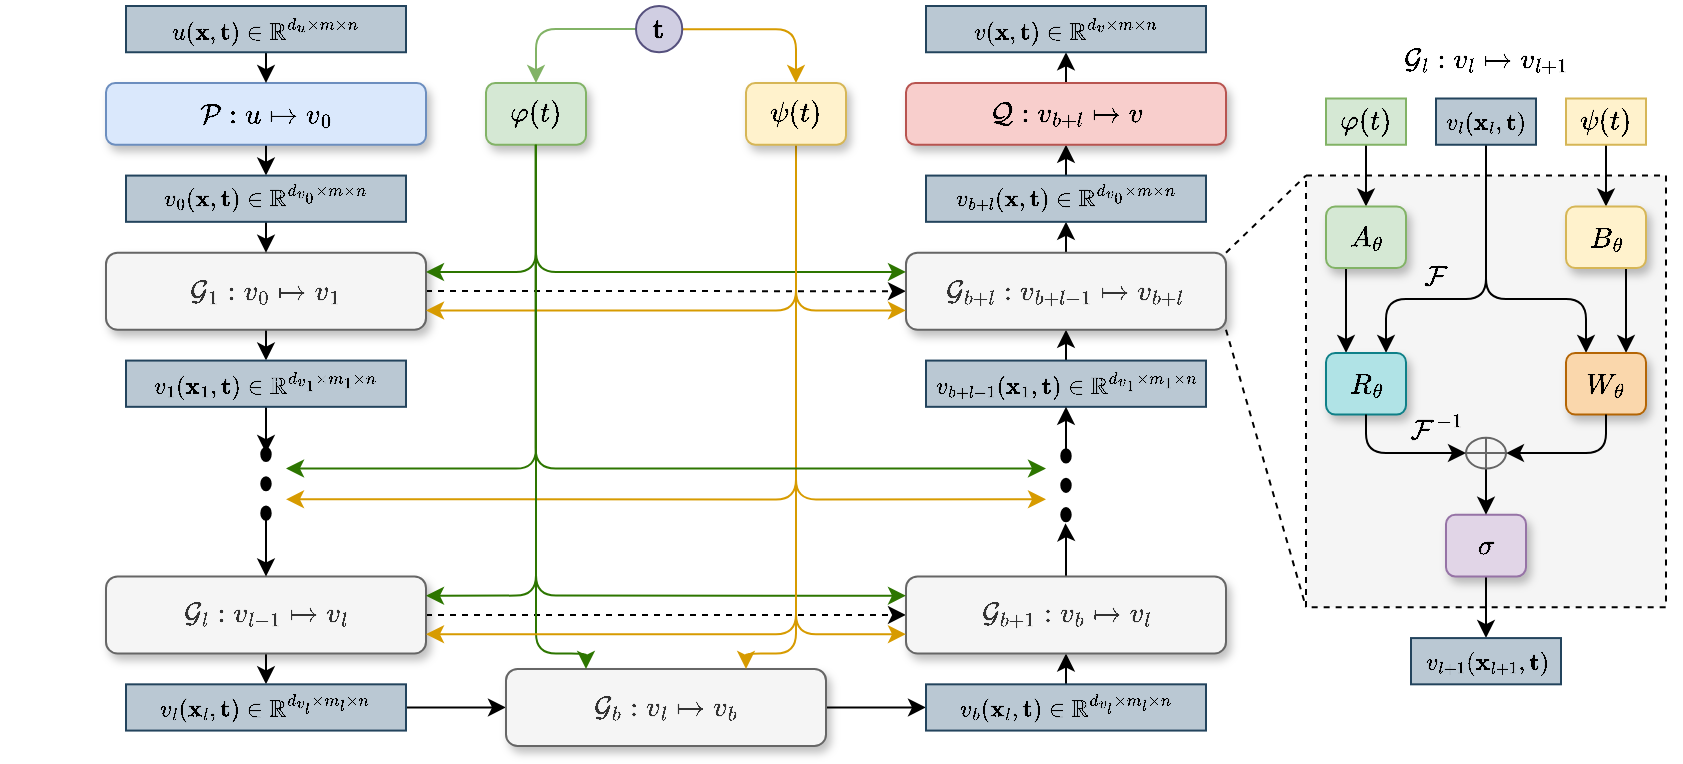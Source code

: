 <mxfile version="24.4.0" type="device">
  <diagram name="Page-1" id="XFqLTiHVCZTewsfokvyB">
    <mxGraphModel dx="492" dy="317" grid="1" gridSize="10" guides="1" tooltips="1" connect="1" arrows="1" fold="1" page="1" pageScale="1" pageWidth="850" pageHeight="1100" math="1" shadow="0">
      <root>
        <mxCell id="0" />
        <mxCell id="1" parent="0" />
        <mxCell id="8yQhMgHfjYW6Fa5V82m2-111" value="" style="group" parent="1" vertex="1" connectable="0">
          <mxGeometry x="40" y="70" width="780" height="370" as="geometry" />
        </mxCell>
        <mxCell id="8yQhMgHfjYW6Fa5V82m2-61" style="edgeStyle=orthogonalEdgeStyle;rounded=0;orthogonalLoop=1;jettySize=auto;html=1;exitX=0.5;exitY=1;exitDx=0;exitDy=0;entryX=0.5;entryY=0;entryDx=0;entryDy=0;" parent="8yQhMgHfjYW6Fa5V82m2-111" source="8yQhMgHfjYW6Fa5V82m2-1" target="8yQhMgHfjYW6Fa5V82m2-29" edge="1">
          <mxGeometry relative="1" as="geometry" />
        </mxCell>
        <mxCell id="8yQhMgHfjYW6Fa5V82m2-112" style="edgeStyle=orthogonalEdgeStyle;rounded=0;orthogonalLoop=1;jettySize=auto;html=1;entryX=0;entryY=0.5;entryDx=0;entryDy=0;dashed=1;" parent="8yQhMgHfjYW6Fa5V82m2-111" source="8yQhMgHfjYW6Fa5V82m2-1" target="8yQhMgHfjYW6Fa5V82m2-36" edge="1">
          <mxGeometry relative="1" as="geometry" />
        </mxCell>
        <mxCell id="8yQhMgHfjYW6Fa5V82m2-1" value="$$\mathcal{G}_1:v_0\mapsto v_1$$" style="rounded=1;whiteSpace=wrap;html=1;fillColor=#f5f5f5;strokeColor=#666666;fontColor=#333333;gradientColor=none;shadow=1;glass=0;" parent="8yQhMgHfjYW6Fa5V82m2-111" vertex="1">
          <mxGeometry y="123.333" width="160" height="38.542" as="geometry" />
        </mxCell>
        <mxCell id="8yQhMgHfjYW6Fa5V82m2-59" style="edgeStyle=orthogonalEdgeStyle;rounded=0;orthogonalLoop=1;jettySize=auto;html=1;exitX=0.5;exitY=1;exitDx=0;exitDy=0;entryX=0.5;entryY=0;entryDx=0;entryDy=0;" parent="8yQhMgHfjYW6Fa5V82m2-111" source="8yQhMgHfjYW6Fa5V82m2-16" target="8yQhMgHfjYW6Fa5V82m2-21" edge="1">
          <mxGeometry relative="1" as="geometry" />
        </mxCell>
        <mxCell id="8yQhMgHfjYW6Fa5V82m2-16" value="$$\mathcal{P}:u\mapsto v_0$$" style="rounded=1;whiteSpace=wrap;html=1;fillColor=#dae8fc;strokeColor=#6c8ebf;shadow=1;glass=0;" parent="8yQhMgHfjYW6Fa5V82m2-111" vertex="1">
          <mxGeometry y="38.542" width="160" height="30.833" as="geometry" />
        </mxCell>
        <mxCell id="8yQhMgHfjYW6Fa5V82m2-60" style="edgeStyle=orthogonalEdgeStyle;rounded=0;orthogonalLoop=1;jettySize=auto;html=1;exitX=0.5;exitY=1;exitDx=0;exitDy=0;entryX=0.5;entryY=0;entryDx=0;entryDy=0;" parent="8yQhMgHfjYW6Fa5V82m2-111" source="8yQhMgHfjYW6Fa5V82m2-21" target="8yQhMgHfjYW6Fa5V82m2-1" edge="1">
          <mxGeometry relative="1" as="geometry" />
        </mxCell>
        <mxCell id="8yQhMgHfjYW6Fa5V82m2-21" value="&lt;font style=&quot;font-size: 10px;&quot;&gt;$$v_0(\mathbf{x},\mathbf{t})\in\mathbb{R}^{d_{v_0}\times m\times n}$$&lt;/font&gt;" style="rounded=0;whiteSpace=wrap;html=1;fillColor=#bac8d3;strokeColor=#23445d;container=0;" parent="8yQhMgHfjYW6Fa5V82m2-111" vertex="1">
          <mxGeometry x="10" y="84.792" width="140" height="23.125" as="geometry" />
        </mxCell>
        <mxCell id="8yQhMgHfjYW6Fa5V82m2-58" style="edgeStyle=orthogonalEdgeStyle;rounded=0;orthogonalLoop=1;jettySize=auto;html=1;exitX=0.5;exitY=1;exitDx=0;exitDy=0;entryX=0.5;entryY=0;entryDx=0;entryDy=0;" parent="8yQhMgHfjYW6Fa5V82m2-111" source="8yQhMgHfjYW6Fa5V82m2-28" target="8yQhMgHfjYW6Fa5V82m2-16" edge="1">
          <mxGeometry relative="1" as="geometry" />
        </mxCell>
        <mxCell id="8yQhMgHfjYW6Fa5V82m2-28" value="&lt;font style=&quot;font-size: 10px;&quot;&gt;$$u(\mathbf{x},\mathbf{t})\in\mathbb{R}^{d_{u}\times m\times n}$$&lt;/font&gt;" style="rounded=0;whiteSpace=wrap;html=1;fillColor=#bac8d3;strokeColor=#23445d;container=0;" parent="8yQhMgHfjYW6Fa5V82m2-111" vertex="1">
          <mxGeometry x="10" width="140" height="23.125" as="geometry" />
        </mxCell>
        <mxCell id="8yQhMgHfjYW6Fa5V82m2-64" style="edgeStyle=orthogonalEdgeStyle;rounded=0;orthogonalLoop=1;jettySize=auto;html=1;" parent="8yQhMgHfjYW6Fa5V82m2-111" source="8yQhMgHfjYW6Fa5V82m2-29" edge="1">
          <mxGeometry relative="1" as="geometry">
            <mxPoint x="80" y="223.542" as="targetPoint" />
          </mxGeometry>
        </mxCell>
        <mxCell id="8yQhMgHfjYW6Fa5V82m2-29" value="&lt;font style=&quot;font-size: 10px;&quot;&gt;$$v_1(\mathbf{x}_1,\mathbf{t})\in\mathbb{R}^{d_{v_1}\times m_1\times n}$$&lt;/font&gt;" style="rounded=0;whiteSpace=wrap;html=1;fillColor=#bac8d3;strokeColor=#23445d;container=0;" parent="8yQhMgHfjYW6Fa5V82m2-111" vertex="1">
          <mxGeometry x="10" y="177.292" width="140" height="23.125" as="geometry" />
        </mxCell>
        <mxCell id="8yQhMgHfjYW6Fa5V82m2-76" style="edgeStyle=orthogonalEdgeStyle;rounded=0;orthogonalLoop=1;jettySize=auto;html=1;exitX=0.5;exitY=1;exitDx=0;exitDy=0;entryX=0.5;entryY=0;entryDx=0;entryDy=0;" parent="8yQhMgHfjYW6Fa5V82m2-111" source="8yQhMgHfjYW6Fa5V82m2-30" target="8yQhMgHfjYW6Fa5V82m2-31" edge="1">
          <mxGeometry relative="1" as="geometry" />
        </mxCell>
        <mxCell id="8yQhMgHfjYW6Fa5V82m2-113" style="edgeStyle=orthogonalEdgeStyle;rounded=0;orthogonalLoop=1;jettySize=auto;html=1;entryX=0;entryY=0.5;entryDx=0;entryDy=0;dashed=1;" parent="8yQhMgHfjYW6Fa5V82m2-111" source="8yQhMgHfjYW6Fa5V82m2-30" target="8yQhMgHfjYW6Fa5V82m2-34" edge="1">
          <mxGeometry relative="1" as="geometry" />
        </mxCell>
        <mxCell id="8yQhMgHfjYW6Fa5V82m2-30" value="$$\mathcal{G}_l:v_{l-1}\mapsto v_l$$" style="rounded=1;whiteSpace=wrap;html=1;fillColor=#f5f5f5;strokeColor=#666666;fontColor=#333333;gradientColor=none;shadow=1;glass=0;" parent="8yQhMgHfjYW6Fa5V82m2-111" vertex="1">
          <mxGeometry y="285.208" width="160" height="38.542" as="geometry" />
        </mxCell>
        <mxCell id="8yQhMgHfjYW6Fa5V82m2-77" style="edgeStyle=orthogonalEdgeStyle;rounded=0;orthogonalLoop=1;jettySize=auto;html=1;exitX=1;exitY=0.5;exitDx=0;exitDy=0;entryX=0;entryY=0.5;entryDx=0;entryDy=0;" parent="8yQhMgHfjYW6Fa5V82m2-111" source="8yQhMgHfjYW6Fa5V82m2-31" target="8yQhMgHfjYW6Fa5V82m2-32" edge="1">
          <mxGeometry relative="1" as="geometry" />
        </mxCell>
        <mxCell id="8yQhMgHfjYW6Fa5V82m2-31" value="&lt;font style=&quot;font-size: 10px;&quot;&gt;$$v_l(\mathbf{x}_l,\mathbf{t})\in\mathbb{R}^{d_{v_l}\times m_l\times n}$$&lt;/font&gt;" style="rounded=0;whiteSpace=wrap;html=1;fillColor=#bac8d3;strokeColor=#23445d;container=0;" parent="8yQhMgHfjYW6Fa5V82m2-111" vertex="1">
          <mxGeometry x="10" y="339.167" width="140" height="23.125" as="geometry" />
        </mxCell>
        <mxCell id="8yQhMgHfjYW6Fa5V82m2-78" style="edgeStyle=orthogonalEdgeStyle;rounded=0;orthogonalLoop=1;jettySize=auto;html=1;entryX=0;entryY=0.5;entryDx=0;entryDy=0;" parent="8yQhMgHfjYW6Fa5V82m2-111" source="8yQhMgHfjYW6Fa5V82m2-32" target="8yQhMgHfjYW6Fa5V82m2-33" edge="1">
          <mxGeometry relative="1" as="geometry" />
        </mxCell>
        <mxCell id="8yQhMgHfjYW6Fa5V82m2-32" value="$$\mathcal{G}_{b}:v_{l}\mapsto v_{b}$$" style="rounded=1;whiteSpace=wrap;html=1;fillColor=#f5f5f5;strokeColor=#666666;fontColor=#333333;gradientColor=none;shadow=1;glass=0;" parent="8yQhMgHfjYW6Fa5V82m2-111" vertex="1">
          <mxGeometry x="200" y="331.458" width="160" height="38.542" as="geometry" />
        </mxCell>
        <mxCell id="8yQhMgHfjYW6Fa5V82m2-79" style="edgeStyle=orthogonalEdgeStyle;rounded=0;orthogonalLoop=1;jettySize=auto;html=1;exitX=0.5;exitY=0;exitDx=0;exitDy=0;entryX=0.5;entryY=1;entryDx=0;entryDy=0;" parent="8yQhMgHfjYW6Fa5V82m2-111" source="8yQhMgHfjYW6Fa5V82m2-33" target="8yQhMgHfjYW6Fa5V82m2-34" edge="1">
          <mxGeometry relative="1" as="geometry" />
        </mxCell>
        <mxCell id="8yQhMgHfjYW6Fa5V82m2-33" value="&lt;font style=&quot;font-size: 10px;&quot;&gt;$$v_{b}(\mathbf{x}_{l},\mathbf{t})\in\mathbb{R}^{d_{v_l}\times m_l\times n}$$&lt;/font&gt;" style="rounded=0;whiteSpace=wrap;html=1;fillColor=#bac8d3;strokeColor=#23445d;container=0;" parent="8yQhMgHfjYW6Fa5V82m2-111" vertex="1">
          <mxGeometry x="410" y="339.167" width="140" height="23.125" as="geometry" />
        </mxCell>
        <mxCell id="8yQhMgHfjYW6Fa5V82m2-66" style="edgeStyle=orthogonalEdgeStyle;rounded=0;orthogonalLoop=1;jettySize=auto;html=1;entryX=1.042;entryY=0.572;entryDx=0;entryDy=0;entryPerimeter=0;" parent="8yQhMgHfjYW6Fa5V82m2-111" source="8yQhMgHfjYW6Fa5V82m2-34" target="8yQhMgHfjYW6Fa5V82m2-63" edge="1">
          <mxGeometry relative="1" as="geometry">
            <mxPoint x="490" y="262.083" as="targetPoint" />
          </mxGeometry>
        </mxCell>
        <mxCell id="8yQhMgHfjYW6Fa5V82m2-34" value="$$\mathcal{G}_{b+1}:v_{b}\mapsto v_{l}$$" style="rounded=1;whiteSpace=wrap;html=1;fillColor=#f5f5f5;strokeColor=#666666;fontColor=#333333;gradientColor=none;shadow=1;glass=0;" parent="8yQhMgHfjYW6Fa5V82m2-111" vertex="1">
          <mxGeometry x="400" y="285.208" width="160" height="38.542" as="geometry" />
        </mxCell>
        <mxCell id="8yQhMgHfjYW6Fa5V82m2-68" style="edgeStyle=orthogonalEdgeStyle;rounded=0;orthogonalLoop=1;jettySize=auto;html=1;exitX=0.5;exitY=0;exitDx=0;exitDy=0;entryX=0.5;entryY=1;entryDx=0;entryDy=0;" parent="8yQhMgHfjYW6Fa5V82m2-111" source="8yQhMgHfjYW6Fa5V82m2-35" target="8yQhMgHfjYW6Fa5V82m2-36" edge="1">
          <mxGeometry relative="1" as="geometry" />
        </mxCell>
        <mxCell id="8yQhMgHfjYW6Fa5V82m2-35" value="&lt;font style=&quot;font-size: 10px;&quot;&gt;$$v_{b+l-1}(\mathbf{x}_{1},\mathbf{t})\in\mathbb{R}^{d_{v_1}\times m_1\times n}$$&lt;/font&gt;" style="rounded=0;whiteSpace=wrap;html=1;fillColor=#bac8d3;strokeColor=#23445d;container=0;" parent="8yQhMgHfjYW6Fa5V82m2-111" vertex="1">
          <mxGeometry x="410" y="177.292" width="140" height="23.125" as="geometry" />
        </mxCell>
        <mxCell id="8yQhMgHfjYW6Fa5V82m2-69" style="edgeStyle=orthogonalEdgeStyle;rounded=0;orthogonalLoop=1;jettySize=auto;html=1;exitX=0.5;exitY=0;exitDx=0;exitDy=0;entryX=0.5;entryY=1;entryDx=0;entryDy=0;" parent="8yQhMgHfjYW6Fa5V82m2-111" source="8yQhMgHfjYW6Fa5V82m2-36" target="8yQhMgHfjYW6Fa5V82m2-37" edge="1">
          <mxGeometry relative="1" as="geometry" />
        </mxCell>
        <mxCell id="8yQhMgHfjYW6Fa5V82m2-82" style="rounded=0;orthogonalLoop=1;jettySize=auto;html=1;exitX=1;exitY=1;exitDx=0;exitDy=0;entryX=0;entryY=1;entryDx=0;entryDy=0;endArrow=none;endFill=0;dashed=1;" parent="8yQhMgHfjYW6Fa5V82m2-111" source="8yQhMgHfjYW6Fa5V82m2-36" target="8yQhMgHfjYW6Fa5V82m2-80" edge="1">
          <mxGeometry relative="1" as="geometry" />
        </mxCell>
        <mxCell id="8yQhMgHfjYW6Fa5V82m2-36" value="$$\mathcal{G}_{b+l}:v_{b+l-1}\mapsto v_{b+l}$$" style="rounded=1;whiteSpace=wrap;html=1;fillColor=#f5f5f5;strokeColor=#666666;fontColor=#333333;gradientColor=none;shadow=1;glass=0;" parent="8yQhMgHfjYW6Fa5V82m2-111" vertex="1">
          <mxGeometry x="400" y="123.333" width="160" height="38.542" as="geometry" />
        </mxCell>
        <mxCell id="8yQhMgHfjYW6Fa5V82m2-70" style="edgeStyle=orthogonalEdgeStyle;rounded=0;orthogonalLoop=1;jettySize=auto;html=1;exitX=0.5;exitY=0;exitDx=0;exitDy=0;entryX=0.5;entryY=1;entryDx=0;entryDy=0;" parent="8yQhMgHfjYW6Fa5V82m2-111" source="8yQhMgHfjYW6Fa5V82m2-37" target="8yQhMgHfjYW6Fa5V82m2-38" edge="1">
          <mxGeometry relative="1" as="geometry" />
        </mxCell>
        <mxCell id="8yQhMgHfjYW6Fa5V82m2-37" value="&lt;font style=&quot;font-size: 10px;&quot;&gt;$$v_{b+l}(\mathbf{x},\mathbf{t})\in\mathbb{R}^{d_{v_0}\times m\times n}$$&lt;/font&gt;" style="rounded=0;whiteSpace=wrap;html=1;fillColor=#bac8d3;strokeColor=#23445d;container=0;" parent="8yQhMgHfjYW6Fa5V82m2-111" vertex="1">
          <mxGeometry x="410" y="84.792" width="140" height="23.125" as="geometry" />
        </mxCell>
        <mxCell id="8yQhMgHfjYW6Fa5V82m2-71" style="edgeStyle=orthogonalEdgeStyle;rounded=0;orthogonalLoop=1;jettySize=auto;html=1;exitX=0.5;exitY=0;exitDx=0;exitDy=0;entryX=0.5;entryY=1;entryDx=0;entryDy=0;" parent="8yQhMgHfjYW6Fa5V82m2-111" source="8yQhMgHfjYW6Fa5V82m2-38" target="8yQhMgHfjYW6Fa5V82m2-39" edge="1">
          <mxGeometry relative="1" as="geometry" />
        </mxCell>
        <mxCell id="8yQhMgHfjYW6Fa5V82m2-38" value="$$\mathcal{Q}:v_{b+l}\mapsto v$$" style="rounded=1;whiteSpace=wrap;html=1;fillColor=#f8cecc;strokeColor=#b85450;shadow=1;glass=0;" parent="8yQhMgHfjYW6Fa5V82m2-111" vertex="1">
          <mxGeometry x="400" y="38.542" width="160" height="30.833" as="geometry" />
        </mxCell>
        <mxCell id="8yQhMgHfjYW6Fa5V82m2-39" value="&lt;font style=&quot;font-size: 10px;&quot;&gt;$$v(\mathbf{x},\mathbf{t})\in\mathbb{R}^{d_{v}\times m\times n}$$&lt;/font&gt;" style="rounded=0;whiteSpace=wrap;html=1;fillColor=#bac8d3;strokeColor=#23445d;container=0;" parent="8yQhMgHfjYW6Fa5V82m2-111" vertex="1">
          <mxGeometry x="410" width="140" height="23.125" as="geometry" />
        </mxCell>
        <mxCell id="8yQhMgHfjYW6Fa5V82m2-56" style="edgeStyle=orthogonalEdgeStyle;rounded=1;orthogonalLoop=1;jettySize=auto;html=1;entryX=0.5;entryY=0;entryDx=0;entryDy=0;curved=0;fillColor=#d5e8d4;strokeColor=#82b366;" parent="8yQhMgHfjYW6Fa5V82m2-111" source="8yQhMgHfjYW6Fa5V82m2-40" target="8yQhMgHfjYW6Fa5V82m2-41" edge="1">
          <mxGeometry relative="1" as="geometry" />
        </mxCell>
        <mxCell id="8yQhMgHfjYW6Fa5V82m2-57" style="edgeStyle=orthogonalEdgeStyle;rounded=1;orthogonalLoop=1;jettySize=auto;html=1;exitX=1;exitY=0.5;exitDx=0;exitDy=0;entryX=0.5;entryY=0;entryDx=0;entryDy=0;curved=0;fillColor=#ffe6cc;strokeColor=#d79b00;" parent="8yQhMgHfjYW6Fa5V82m2-111" source="8yQhMgHfjYW6Fa5V82m2-40" target="8yQhMgHfjYW6Fa5V82m2-42" edge="1">
          <mxGeometry relative="1" as="geometry" />
        </mxCell>
        <mxCell id="8yQhMgHfjYW6Fa5V82m2-40" value="$$\mathbf{t}$$" style="ellipse;whiteSpace=wrap;html=1;aspect=fixed;fillColor=#d0cee2;strokeColor=#56517e;" parent="8yQhMgHfjYW6Fa5V82m2-111" vertex="1">
          <mxGeometry x="265" width="23.125" height="23.125" as="geometry" />
        </mxCell>
        <mxCell id="8yQhMgHfjYW6Fa5V82m2-43" style="edgeStyle=orthogonalEdgeStyle;rounded=1;orthogonalLoop=1;jettySize=auto;html=1;exitX=0.5;exitY=1;exitDx=0;exitDy=0;entryX=1;entryY=0.25;entryDx=0;entryDy=0;curved=0;fillColor=#60a917;strokeColor=#2D7600;" parent="8yQhMgHfjYW6Fa5V82m2-111" source="8yQhMgHfjYW6Fa5V82m2-41" target="8yQhMgHfjYW6Fa5V82m2-1" edge="1">
          <mxGeometry relative="1" as="geometry" />
        </mxCell>
        <mxCell id="8yQhMgHfjYW6Fa5V82m2-45" style="edgeStyle=orthogonalEdgeStyle;rounded=1;orthogonalLoop=1;jettySize=auto;html=1;exitX=0.5;exitY=1;exitDx=0;exitDy=0;entryX=0;entryY=0.25;entryDx=0;entryDy=0;curved=0;fillColor=#60a917;strokeColor=#2D7600;" parent="8yQhMgHfjYW6Fa5V82m2-111" source="8yQhMgHfjYW6Fa5V82m2-41" target="8yQhMgHfjYW6Fa5V82m2-36" edge="1">
          <mxGeometry relative="1" as="geometry" />
        </mxCell>
        <mxCell id="8yQhMgHfjYW6Fa5V82m2-46" style="edgeStyle=orthogonalEdgeStyle;rounded=1;orthogonalLoop=1;jettySize=auto;html=1;exitX=0.5;exitY=1;exitDx=0;exitDy=0;entryX=0;entryY=0.25;entryDx=0;entryDy=0;curved=0;fillColor=#60a917;strokeColor=#2D7600;" parent="8yQhMgHfjYW6Fa5V82m2-111" source="8yQhMgHfjYW6Fa5V82m2-41" target="8yQhMgHfjYW6Fa5V82m2-34" edge="1">
          <mxGeometry relative="1" as="geometry" />
        </mxCell>
        <mxCell id="8yQhMgHfjYW6Fa5V82m2-48" style="edgeStyle=orthogonalEdgeStyle;rounded=1;orthogonalLoop=1;jettySize=auto;html=1;entryX=0.25;entryY=0;entryDx=0;entryDy=0;curved=0;fillColor=#60a917;strokeColor=#2D7600;" parent="8yQhMgHfjYW6Fa5V82m2-111" source="8yQhMgHfjYW6Fa5V82m2-41" target="8yQhMgHfjYW6Fa5V82m2-32" edge="1">
          <mxGeometry relative="1" as="geometry">
            <Array as="points">
              <mxPoint x="215" y="323.75" />
              <mxPoint x="240" y="323.75" />
            </Array>
          </mxGeometry>
        </mxCell>
        <mxCell id="8yQhMgHfjYW6Fa5V82m2-41" value="$$\varphi(t)$$" style="rounded=1;whiteSpace=wrap;html=1;fillColor=#d5e8d4;strokeColor=#82b366;shadow=1;glass=0;" parent="8yQhMgHfjYW6Fa5V82m2-111" vertex="1">
          <mxGeometry x="190" y="38.542" width="50" height="30.833" as="geometry" />
        </mxCell>
        <mxCell id="8yQhMgHfjYW6Fa5V82m2-49" style="edgeStyle=orthogonalEdgeStyle;rounded=1;orthogonalLoop=1;jettySize=auto;html=1;entryX=0.75;entryY=0;entryDx=0;entryDy=0;curved=0;fillColor=#ffe6cc;strokeColor=#d79b00;" parent="8yQhMgHfjYW6Fa5V82m2-111" source="8yQhMgHfjYW6Fa5V82m2-42" target="8yQhMgHfjYW6Fa5V82m2-32" edge="1">
          <mxGeometry relative="1" as="geometry">
            <Array as="points">
              <mxPoint x="345" y="323.75" />
              <mxPoint x="320" y="323.75" />
            </Array>
          </mxGeometry>
        </mxCell>
        <mxCell id="8yQhMgHfjYW6Fa5V82m2-50" style="edgeStyle=orthogonalEdgeStyle;rounded=1;orthogonalLoop=1;jettySize=auto;html=1;exitX=0.5;exitY=1;exitDx=0;exitDy=0;entryX=0;entryY=0.75;entryDx=0;entryDy=0;curved=0;fillColor=#ffe6cc;strokeColor=#d79b00;" parent="8yQhMgHfjYW6Fa5V82m2-111" source="8yQhMgHfjYW6Fa5V82m2-42" target="8yQhMgHfjYW6Fa5V82m2-36" edge="1">
          <mxGeometry relative="1" as="geometry" />
        </mxCell>
        <mxCell id="8yQhMgHfjYW6Fa5V82m2-52" style="edgeStyle=orthogonalEdgeStyle;rounded=1;orthogonalLoop=1;jettySize=auto;html=1;exitX=0.5;exitY=1;exitDx=0;exitDy=0;entryX=1;entryY=0.75;entryDx=0;entryDy=0;curved=0;fillColor=#ffe6cc;strokeColor=#d79b00;" parent="8yQhMgHfjYW6Fa5V82m2-111" source="8yQhMgHfjYW6Fa5V82m2-42" target="8yQhMgHfjYW6Fa5V82m2-1" edge="1">
          <mxGeometry relative="1" as="geometry" />
        </mxCell>
        <mxCell id="8yQhMgHfjYW6Fa5V82m2-54" style="edgeStyle=orthogonalEdgeStyle;rounded=1;orthogonalLoop=1;jettySize=auto;html=1;exitX=0.5;exitY=1;exitDx=0;exitDy=0;entryX=0;entryY=0.75;entryDx=0;entryDy=0;curved=0;fillColor=#ffe6cc;strokeColor=#d79b00;" parent="8yQhMgHfjYW6Fa5V82m2-111" source="8yQhMgHfjYW6Fa5V82m2-42" target="8yQhMgHfjYW6Fa5V82m2-34" edge="1">
          <mxGeometry relative="1" as="geometry" />
        </mxCell>
        <mxCell id="8yQhMgHfjYW6Fa5V82m2-55" style="edgeStyle=orthogonalEdgeStyle;rounded=1;orthogonalLoop=1;jettySize=auto;html=1;exitX=0.5;exitY=1;exitDx=0;exitDy=0;entryX=1;entryY=0.75;entryDx=0;entryDy=0;curved=0;fillColor=#ffe6cc;strokeColor=#d79b00;" parent="8yQhMgHfjYW6Fa5V82m2-111" source="8yQhMgHfjYW6Fa5V82m2-42" target="8yQhMgHfjYW6Fa5V82m2-30" edge="1">
          <mxGeometry relative="1" as="geometry" />
        </mxCell>
        <mxCell id="8yQhMgHfjYW6Fa5V82m2-74" style="edgeStyle=orthogonalEdgeStyle;rounded=1;orthogonalLoop=1;jettySize=auto;html=1;curved=0;fillColor=#ffe6cc;strokeColor=#d79b00;" parent="8yQhMgHfjYW6Fa5V82m2-111" source="8yQhMgHfjYW6Fa5V82m2-42" edge="1">
          <mxGeometry relative="1" as="geometry">
            <mxPoint x="90" y="246.667" as="targetPoint" />
            <Array as="points">
              <mxPoint x="345" y="246.667" />
            </Array>
          </mxGeometry>
        </mxCell>
        <mxCell id="8yQhMgHfjYW6Fa5V82m2-75" style="edgeStyle=orthogonalEdgeStyle;rounded=1;orthogonalLoop=1;jettySize=auto;html=1;exitX=0.5;exitY=1;exitDx=0;exitDy=0;curved=0;fillColor=#ffe6cc;strokeColor=#d79b00;" parent="8yQhMgHfjYW6Fa5V82m2-111" source="8yQhMgHfjYW6Fa5V82m2-42" edge="1">
          <mxGeometry relative="1" as="geometry">
            <mxPoint x="470" y="246.667" as="targetPoint" />
            <Array as="points">
              <mxPoint x="345" y="246.667" />
            </Array>
          </mxGeometry>
        </mxCell>
        <mxCell id="8yQhMgHfjYW6Fa5V82m2-42" value="$$\psi(t)$$" style="rounded=1;whiteSpace=wrap;html=1;fillColor=#fff2cc;strokeColor=#d6b656;shadow=1;glass=0;" parent="8yQhMgHfjYW6Fa5V82m2-111" vertex="1">
          <mxGeometry x="320" y="38.542" width="50" height="30.833" as="geometry" />
        </mxCell>
        <mxCell id="8yQhMgHfjYW6Fa5V82m2-44" style="edgeStyle=orthogonalEdgeStyle;rounded=1;orthogonalLoop=1;jettySize=auto;html=1;exitX=0.5;exitY=1;exitDx=0;exitDy=0;entryX=1;entryY=0.25;entryDx=0;entryDy=0;curved=0;fillColor=#60a917;strokeColor=#2D7600;" parent="8yQhMgHfjYW6Fa5V82m2-111" source="8yQhMgHfjYW6Fa5V82m2-41" target="8yQhMgHfjYW6Fa5V82m2-30" edge="1">
          <mxGeometry relative="1" as="geometry" />
        </mxCell>
        <mxCell id="8yQhMgHfjYW6Fa5V82m2-65" style="edgeStyle=orthogonalEdgeStyle;rounded=0;orthogonalLoop=1;jettySize=auto;html=1;entryX=0.5;entryY=0;entryDx=0;entryDy=0;" parent="8yQhMgHfjYW6Fa5V82m2-111" source="8yQhMgHfjYW6Fa5V82m2-62" target="8yQhMgHfjYW6Fa5V82m2-30" edge="1">
          <mxGeometry relative="1" as="geometry" />
        </mxCell>
        <mxCell id="8yQhMgHfjYW6Fa5V82m2-62" value="" style="html=1;verticalLabelPosition=bottom;align=center;labelBackgroundColor=#ffffff;verticalAlign=top;strokeWidth=2;strokeColor=#000000;shadow=0;dashed=0;shape=mxgraph.ios7.icons.page_navigation;pointerEvents=1;rotation=90;fillColor=#000000;" parent="8yQhMgHfjYW6Fa5V82m2-111" vertex="1">
          <mxGeometry x="62.5" y="237.031" width="35" height="3.7" as="geometry" />
        </mxCell>
        <mxCell id="8yQhMgHfjYW6Fa5V82m2-67" style="edgeStyle=orthogonalEdgeStyle;rounded=0;orthogonalLoop=1;jettySize=auto;html=1;entryX=0.5;entryY=1;entryDx=0;entryDy=0;" parent="8yQhMgHfjYW6Fa5V82m2-111" source="8yQhMgHfjYW6Fa5V82m2-63" target="8yQhMgHfjYW6Fa5V82m2-35" edge="1">
          <mxGeometry relative="1" as="geometry" />
        </mxCell>
        <mxCell id="8yQhMgHfjYW6Fa5V82m2-63" value="" style="html=1;verticalLabelPosition=bottom;align=center;labelBackgroundColor=#ffffff;verticalAlign=top;strokeWidth=2;strokeColor=#000000;shadow=0;dashed=0;shape=mxgraph.ios7.icons.page_navigation;pointerEvents=1;rotation=90;fillColor=#000000;" parent="8yQhMgHfjYW6Fa5V82m2-111" vertex="1">
          <mxGeometry x="462.5" y="237.802" width="35" height="3.7" as="geometry" />
        </mxCell>
        <mxCell id="8yQhMgHfjYW6Fa5V82m2-72" style="edgeStyle=orthogonalEdgeStyle;rounded=1;orthogonalLoop=1;jettySize=auto;html=1;exitX=0.5;exitY=1;exitDx=0;exitDy=0;fillColor=#60a917;strokeColor=#2D7600;curved=0;" parent="8yQhMgHfjYW6Fa5V82m2-111" source="8yQhMgHfjYW6Fa5V82m2-41" edge="1">
          <mxGeometry relative="1" as="geometry">
            <mxPoint x="90" y="231.25" as="targetPoint" />
            <Array as="points">
              <mxPoint x="215" y="231.25" />
            </Array>
          </mxGeometry>
        </mxCell>
        <mxCell id="8yQhMgHfjYW6Fa5V82m2-73" style="edgeStyle=orthogonalEdgeStyle;rounded=1;orthogonalLoop=1;jettySize=auto;html=1;exitX=0.5;exitY=1;exitDx=0;exitDy=0;fillColor=#60a917;strokeColor=#2D7600;curved=0;" parent="8yQhMgHfjYW6Fa5V82m2-111" edge="1">
          <mxGeometry relative="1" as="geometry">
            <mxPoint x="214.78" y="69.375" as="sourcePoint" />
            <mxPoint x="470" y="231.25" as="targetPoint" />
            <Array as="points">
              <mxPoint x="215" y="231.25" />
            </Array>
          </mxGeometry>
        </mxCell>
        <mxCell id="8yQhMgHfjYW6Fa5V82m2-80" value="" style="rounded=0;whiteSpace=wrap;html=1;fillColor=#f5f5f5;strokeColor=default;fontColor=#333333;gradientColor=none;shadow=0;glass=0;dashed=1;" parent="8yQhMgHfjYW6Fa5V82m2-111" vertex="1">
          <mxGeometry x="600" y="84.792" width="180" height="215.833" as="geometry" />
        </mxCell>
        <mxCell id="8yQhMgHfjYW6Fa5V82m2-81" style="rounded=0;orthogonalLoop=1;jettySize=auto;html=1;exitX=1;exitY=0;exitDx=0;exitDy=0;endArrow=none;endFill=0;dashed=1;entryX=0;entryY=0;entryDx=0;entryDy=0;" parent="8yQhMgHfjYW6Fa5V82m2-111" source="8yQhMgHfjYW6Fa5V82m2-36" target="8yQhMgHfjYW6Fa5V82m2-80" edge="1">
          <mxGeometry relative="1" as="geometry">
            <mxPoint x="620" y="46.25" as="targetPoint" />
          </mxGeometry>
        </mxCell>
        <mxCell id="8yQhMgHfjYW6Fa5V82m2-87" style="edgeStyle=orthogonalEdgeStyle;rounded=0;orthogonalLoop=1;jettySize=auto;html=1;exitX=0.5;exitY=1;exitDx=0;exitDy=0;entryX=0.5;entryY=0;entryDx=0;entryDy=0;" parent="8yQhMgHfjYW6Fa5V82m2-111" source="8yQhMgHfjYW6Fa5V82m2-83" target="8yQhMgHfjYW6Fa5V82m2-86" edge="1">
          <mxGeometry relative="1" as="geometry" />
        </mxCell>
        <mxCell id="8yQhMgHfjYW6Fa5V82m2-83" value="$$\varphi(t)$$" style="rounded=0;whiteSpace=wrap;html=1;fillColor=#d5e8d4;strokeColor=#82b366;shadow=0;glass=0;" parent="8yQhMgHfjYW6Fa5V82m2-111" vertex="1">
          <mxGeometry x="610" y="46.25" width="40" height="23.125" as="geometry" />
        </mxCell>
        <mxCell id="8yQhMgHfjYW6Fa5V82m2-89" style="edgeStyle=orthogonalEdgeStyle;rounded=0;orthogonalLoop=1;jettySize=auto;html=1;exitX=0.5;exitY=1;exitDx=0;exitDy=0;entryX=0.5;entryY=0;entryDx=0;entryDy=0;" parent="8yQhMgHfjYW6Fa5V82m2-111" source="8yQhMgHfjYW6Fa5V82m2-84" target="8yQhMgHfjYW6Fa5V82m2-88" edge="1">
          <mxGeometry relative="1" as="geometry" />
        </mxCell>
        <mxCell id="8yQhMgHfjYW6Fa5V82m2-84" value="$$\psi(t)$$" style="rounded=0;whiteSpace=wrap;html=1;fillColor=#fff2cc;strokeColor=#d6b656;shadow=0;glass=0;" parent="8yQhMgHfjYW6Fa5V82m2-111" vertex="1">
          <mxGeometry x="730" y="46.25" width="40" height="23.125" as="geometry" />
        </mxCell>
        <mxCell id="8yQhMgHfjYW6Fa5V82m2-93" style="edgeStyle=orthogonalEdgeStyle;rounded=1;orthogonalLoop=1;jettySize=auto;html=1;entryX=0.75;entryY=0;entryDx=0;entryDy=0;curved=0;" parent="8yQhMgHfjYW6Fa5V82m2-111" source="8yQhMgHfjYW6Fa5V82m2-85" target="8yQhMgHfjYW6Fa5V82m2-91" edge="1">
          <mxGeometry relative="1" as="geometry">
            <Array as="points">
              <mxPoint x="690" y="146.458" />
              <mxPoint x="640" y="146.458" />
            </Array>
          </mxGeometry>
        </mxCell>
        <mxCell id="8yQhMgHfjYW6Fa5V82m2-94" style="edgeStyle=orthogonalEdgeStyle;rounded=1;orthogonalLoop=1;jettySize=auto;html=1;entryX=0.25;entryY=0;entryDx=0;entryDy=0;curved=0;" parent="8yQhMgHfjYW6Fa5V82m2-111" source="8yQhMgHfjYW6Fa5V82m2-85" target="8yQhMgHfjYW6Fa5V82m2-92" edge="1">
          <mxGeometry relative="1" as="geometry">
            <Array as="points">
              <mxPoint x="690" y="146.458" />
              <mxPoint x="740" y="146.458" />
            </Array>
          </mxGeometry>
        </mxCell>
        <mxCell id="8yQhMgHfjYW6Fa5V82m2-85" value="&lt;font style=&quot;font-size: 10px;&quot;&gt;$$v_l(\mathbf{x}_l,\mathbf{t})$$&lt;/font&gt;" style="rounded=0;whiteSpace=wrap;html=1;fillColor=#bac8d3;strokeColor=#23445d;container=0;" parent="8yQhMgHfjYW6Fa5V82m2-111" vertex="1">
          <mxGeometry x="665" y="46.25" width="50" height="23.125" as="geometry" />
        </mxCell>
        <mxCell id="8yQhMgHfjYW6Fa5V82m2-95" style="edgeStyle=orthogonalEdgeStyle;rounded=0;orthogonalLoop=1;jettySize=auto;html=1;exitX=0.25;exitY=1;exitDx=0;exitDy=0;entryX=0.25;entryY=0;entryDx=0;entryDy=0;" parent="8yQhMgHfjYW6Fa5V82m2-111" source="8yQhMgHfjYW6Fa5V82m2-86" target="8yQhMgHfjYW6Fa5V82m2-91" edge="1">
          <mxGeometry relative="1" as="geometry" />
        </mxCell>
        <mxCell id="8yQhMgHfjYW6Fa5V82m2-86" value="$$A_\theta$$" style="rounded=1;whiteSpace=wrap;html=1;fillColor=#d5e8d4;strokeColor=#82b366;shadow=1;" parent="8yQhMgHfjYW6Fa5V82m2-111" vertex="1">
          <mxGeometry x="610" y="100.208" width="40" height="30.833" as="geometry" />
        </mxCell>
        <mxCell id="8yQhMgHfjYW6Fa5V82m2-96" style="edgeStyle=orthogonalEdgeStyle;rounded=0;orthogonalLoop=1;jettySize=auto;html=1;exitX=0.75;exitY=1;exitDx=0;exitDy=0;entryX=0.75;entryY=0;entryDx=0;entryDy=0;" parent="8yQhMgHfjYW6Fa5V82m2-111" source="8yQhMgHfjYW6Fa5V82m2-88" target="8yQhMgHfjYW6Fa5V82m2-92" edge="1">
          <mxGeometry relative="1" as="geometry" />
        </mxCell>
        <mxCell id="8yQhMgHfjYW6Fa5V82m2-88" value="$$B_\theta$$" style="rounded=1;whiteSpace=wrap;html=1;fillColor=#fff2cc;strokeColor=#d6b656;shadow=1;" parent="8yQhMgHfjYW6Fa5V82m2-111" vertex="1">
          <mxGeometry x="730" y="100.208" width="40" height="30.833" as="geometry" />
        </mxCell>
        <mxCell id="8yQhMgHfjYW6Fa5V82m2-91" value="$$R_\theta$$" style="rounded=1;whiteSpace=wrap;html=1;fillColor=#b0e3e6;strokeColor=#0e8088;shadow=1;" parent="8yQhMgHfjYW6Fa5V82m2-111" vertex="1">
          <mxGeometry x="610" y="173.438" width="40" height="30.833" as="geometry" />
        </mxCell>
        <mxCell id="8yQhMgHfjYW6Fa5V82m2-92" value="$$W_\theta$$" style="rounded=1;whiteSpace=wrap;html=1;fillColor=#fad7ac;strokeColor=#b46504;shadow=1;" parent="8yQhMgHfjYW6Fa5V82m2-111" vertex="1">
          <mxGeometry x="730" y="173.438" width="40" height="30.833" as="geometry" />
        </mxCell>
        <mxCell id="8yQhMgHfjYW6Fa5V82m2-106" style="edgeStyle=orthogonalEdgeStyle;rounded=0;orthogonalLoop=1;jettySize=auto;html=1;exitX=0.5;exitY=1;exitDx=0;exitDy=0;entryX=0.5;entryY=0;entryDx=0;entryDy=0;" parent="8yQhMgHfjYW6Fa5V82m2-111" source="8yQhMgHfjYW6Fa5V82m2-97" target="8yQhMgHfjYW6Fa5V82m2-105" edge="1">
          <mxGeometry relative="1" as="geometry" />
        </mxCell>
        <mxCell id="8yQhMgHfjYW6Fa5V82m2-97" value="$$\sigma$$" style="rounded=1;whiteSpace=wrap;html=1;fillColor=#e1d5e7;strokeColor=#9673a6;shadow=1;" parent="8yQhMgHfjYW6Fa5V82m2-111" vertex="1">
          <mxGeometry x="670" y="254.375" width="40" height="30.833" as="geometry" />
        </mxCell>
        <mxCell id="8yQhMgHfjYW6Fa5V82m2-104" style="edgeStyle=orthogonalEdgeStyle;rounded=0;orthogonalLoop=1;jettySize=auto;html=1;exitX=0.5;exitY=1;exitDx=0;exitDy=0;exitPerimeter=0;entryX=0.5;entryY=0;entryDx=0;entryDy=0;" parent="8yQhMgHfjYW6Fa5V82m2-111" source="8yQhMgHfjYW6Fa5V82m2-99" target="8yQhMgHfjYW6Fa5V82m2-97" edge="1">
          <mxGeometry relative="1" as="geometry" />
        </mxCell>
        <mxCell id="8yQhMgHfjYW6Fa5V82m2-99" value="" style="verticalLabelPosition=bottom;verticalAlign=top;html=1;shape=mxgraph.flowchart.summing_function;fillColor=#f5f5f5;fontColor=#333333;strokeColor=#666666;" parent="8yQhMgHfjYW6Fa5V82m2-111" vertex="1">
          <mxGeometry x="680" y="215.833" width="20" height="15.417" as="geometry" />
        </mxCell>
        <mxCell id="8yQhMgHfjYW6Fa5V82m2-100" style="edgeStyle=orthogonalEdgeStyle;rounded=1;orthogonalLoop=1;jettySize=auto;html=1;entryX=0;entryY=0.5;entryDx=0;entryDy=0;entryPerimeter=0;curved=0;" parent="8yQhMgHfjYW6Fa5V82m2-111" source="8yQhMgHfjYW6Fa5V82m2-91" target="8yQhMgHfjYW6Fa5V82m2-99" edge="1">
          <mxGeometry relative="1" as="geometry">
            <Array as="points">
              <mxPoint x="630" y="223.542" />
            </Array>
          </mxGeometry>
        </mxCell>
        <mxCell id="8yQhMgHfjYW6Fa5V82m2-101" style="edgeStyle=orthogonalEdgeStyle;rounded=1;orthogonalLoop=1;jettySize=auto;html=1;entryX=1;entryY=0.5;entryDx=0;entryDy=0;entryPerimeter=0;curved=0;" parent="8yQhMgHfjYW6Fa5V82m2-111" source="8yQhMgHfjYW6Fa5V82m2-92" target="8yQhMgHfjYW6Fa5V82m2-99" edge="1">
          <mxGeometry relative="1" as="geometry">
            <Array as="points">
              <mxPoint x="750" y="223.542" />
            </Array>
          </mxGeometry>
        </mxCell>
        <mxCell id="8yQhMgHfjYW6Fa5V82m2-105" value="&lt;font style=&quot;font-size: 10px;&quot;&gt;$$v_{l+1}(\mathbf{x}_{l+1},\mathbf{t})$$&lt;/font&gt;" style="rounded=0;whiteSpace=wrap;html=1;fillColor=#bac8d3;strokeColor=#23445d;container=0;" parent="8yQhMgHfjYW6Fa5V82m2-111" vertex="1">
          <mxGeometry x="652.5" y="316.042" width="75" height="23.125" as="geometry" />
        </mxCell>
        <mxCell id="8yQhMgHfjYW6Fa5V82m2-108" value="$$\mathcal{F}$$" style="text;html=1;align=center;verticalAlign=middle;whiteSpace=wrap;rounded=0;" parent="8yQhMgHfjYW6Fa5V82m2-111" vertex="1">
          <mxGeometry x="650" y="123.333" width="30" height="23.125" as="geometry" />
        </mxCell>
        <mxCell id="8yQhMgHfjYW6Fa5V82m2-109" value="$$\mathcal{F}^{-1}$$" style="text;html=1;align=center;verticalAlign=middle;whiteSpace=wrap;rounded=0;" parent="8yQhMgHfjYW6Fa5V82m2-111" vertex="1">
          <mxGeometry x="650" y="200.417" width="30" height="23.125" as="geometry" />
        </mxCell>
        <mxCell id="8yQhMgHfjYW6Fa5V82m2-110" value="$$\mathcal{G}_l:v_l\mapsto v_{l+1}$$" style="text;html=1;align=center;verticalAlign=middle;whiteSpace=wrap;rounded=0;" parent="8yQhMgHfjYW6Fa5V82m2-111" vertex="1">
          <mxGeometry x="640" y="15.417" width="100" height="23.125" as="geometry" />
        </mxCell>
      </root>
    </mxGraphModel>
  </diagram>
</mxfile>
